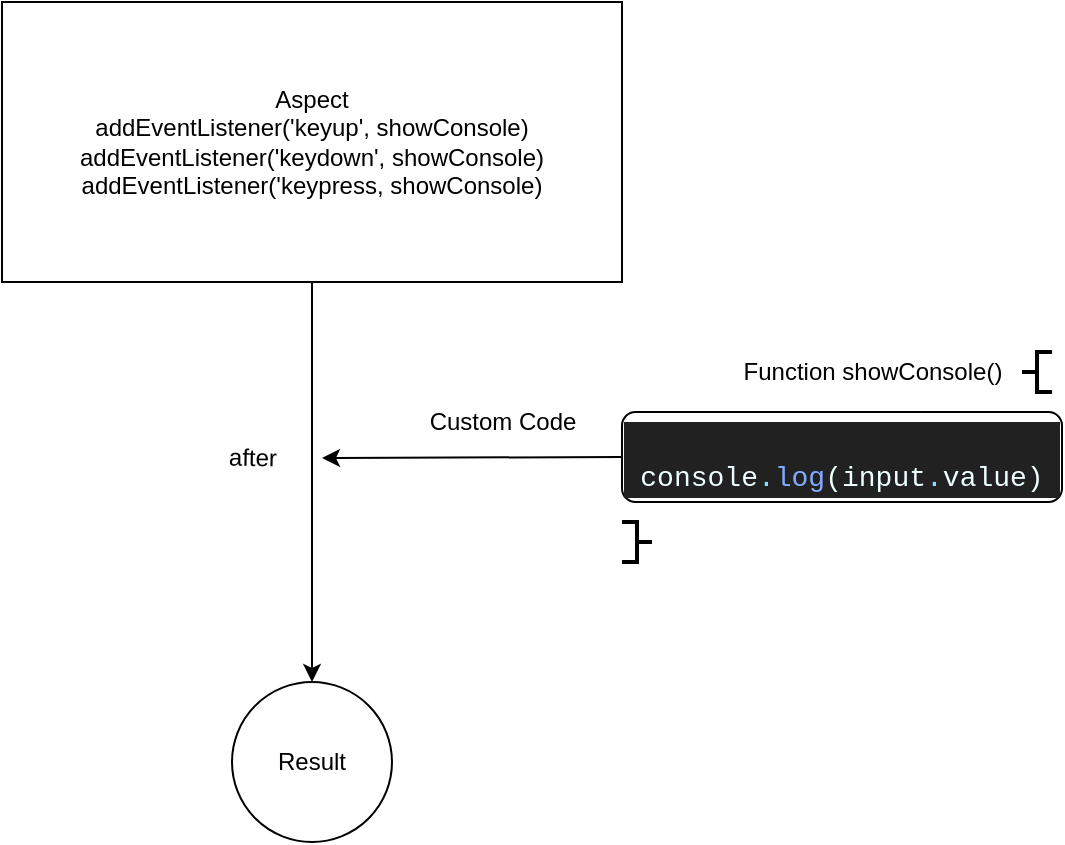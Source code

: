 <mxfile>
    <diagram id="NcgENh3PDmfU9uWGaDsa" name="Page-1">
        <mxGraphModel dx="845" dy="662" grid="1" gridSize="10" guides="1" tooltips="1" connect="1" arrows="1" fold="1" page="1" pageScale="1" pageWidth="850" pageHeight="1100" math="0" shadow="0">
            <root>
                <mxCell id="0"/>
                <mxCell id="1" parent="0"/>
                <mxCell id="2" value="Aspect&lt;br&gt;addEventListener('keyup', showConsole)&lt;br&gt;addEventListener('keydown', showConsole)&lt;br&gt;addEventListener('keypress, showConsole)" style="rounded=0;whiteSpace=wrap;html=1;rotation=0;" vertex="1" parent="1">
                    <mxGeometry x="60" y="70" width="310" height="140" as="geometry"/>
                </mxCell>
                <mxCell id="3" value="" style="endArrow=classic;html=1;exitX=0.5;exitY=1;exitDx=0;exitDy=0;" edge="1" parent="1" source="2">
                    <mxGeometry width="50" height="50" relative="1" as="geometry">
                        <mxPoint x="430" y="200" as="sourcePoint"/>
                        <mxPoint x="215" y="410" as="targetPoint"/>
                    </mxGeometry>
                </mxCell>
                <mxCell id="4" value="" style="endArrow=classic;html=1;exitX=0;exitY=0.5;exitDx=0;exitDy=0;" edge="1" parent="1" source="6">
                    <mxGeometry width="50" height="50" relative="1" as="geometry">
                        <mxPoint x="360" y="250" as="sourcePoint"/>
                        <mxPoint x="220" y="298" as="targetPoint"/>
                    </mxGeometry>
                </mxCell>
                <mxCell id="5" value="after" style="text;html=1;align=center;verticalAlign=middle;resizable=0;points=[];autosize=1;strokeColor=none;fillColor=none;rotation=1;" vertex="1" parent="1">
                    <mxGeometry x="160" y="282.5" width="50" height="30" as="geometry"/>
                </mxCell>
                <mxCell id="6" value="&lt;div style=&quot;color: rgb(238, 255, 255); background-color: rgb(33, 33, 33); font-family: Consolas, &amp;quot;Courier New&amp;quot;, monospace; font-size: 14px; line-height: 19px;&quot;&gt;&amp;nbsp; console&lt;span style=&quot;color: #89ddff;&quot;&gt;.&lt;/span&gt;&lt;span style=&quot;color: #82aaff;&quot;&gt;log&lt;/span&gt;(input&lt;span style=&quot;color: #89ddff;&quot;&gt;.&lt;/span&gt;value)&lt;/div&gt;" style="rounded=1;whiteSpace=wrap;html=1;" vertex="1" parent="1">
                    <mxGeometry x="370" y="275" width="220" height="45" as="geometry"/>
                </mxCell>
                <mxCell id="7" value="Custom Code" style="text;html=1;align=center;verticalAlign=middle;resizable=0;points=[];autosize=1;strokeColor=none;fillColor=none;" vertex="1" parent="1">
                    <mxGeometry x="260" y="265" width="100" height="30" as="geometry"/>
                </mxCell>
                <mxCell id="9" value="Function showConsole()" style="text;html=1;align=center;verticalAlign=middle;resizable=0;points=[];autosize=1;strokeColor=none;fillColor=none;" vertex="1" parent="1">
                    <mxGeometry x="420" y="240" width="150" height="30" as="geometry"/>
                </mxCell>
                <mxCell id="10" value="" style="strokeWidth=2;html=1;shape=mxgraph.flowchart.annotation_2;align=left;labelPosition=right;pointerEvents=1;" vertex="1" parent="1">
                    <mxGeometry x="570" y="245" width="15" height="20" as="geometry"/>
                </mxCell>
                <mxCell id="11" value="" style="strokeWidth=2;html=1;shape=mxgraph.flowchart.annotation_2;align=left;labelPosition=right;pointerEvents=1;direction=west;" vertex="1" parent="1">
                    <mxGeometry x="370" y="330" width="15" height="20" as="geometry"/>
                </mxCell>
                <mxCell id="23" value="Result" style="ellipse;whiteSpace=wrap;html=1;" vertex="1" parent="1">
                    <mxGeometry x="175" y="410" width="80" height="80" as="geometry"/>
                </mxCell>
            </root>
        </mxGraphModel>
    </diagram>
</mxfile>